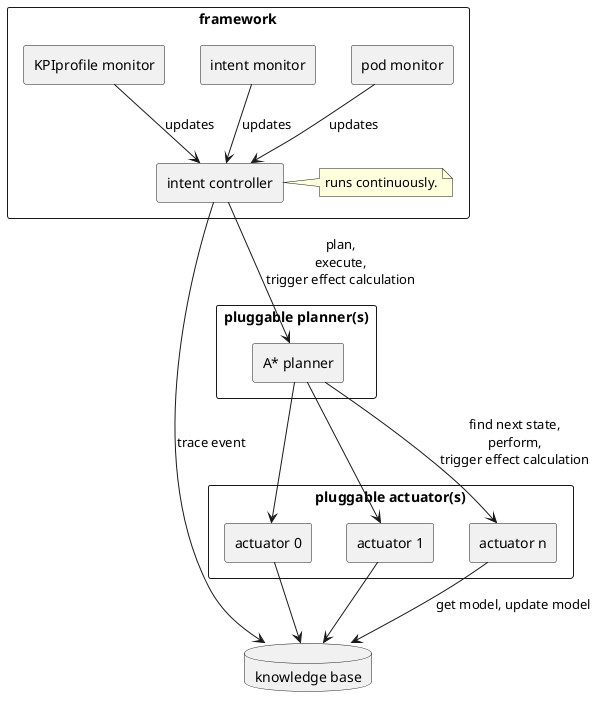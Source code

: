 @startuml
skinparam componentStyle rectangle

database "knowledge base" as kb

component framework {
   component "pod monitor" as pm
   component "intent monitor" as im
   component "KPIprofile monitor" as km
   component "intent controller" as ic
   note right: runs continuously.
   pm -down-> ic: updates
   im -down-> ic: updates
   km -down-> ic: updates
}
component "pluggable planner(s)" as plnr {
   component "A* planner" as astar
}
ic -down-> astar: plan,\nexecute,\ntrigger effect calculation
ic -down-> kb: trace event
component "pluggable actuator(s)" as act {
   component "actuator 0" as a0
   component "actuator 1" as a1
   component "actuator n" as a2
   a0 -down-> kb
   a1 -down-> kb
   a2 -down-> kb: get model, update model
}
astar -down-> a0
astar -down-> a1
astar -down-> a2: find next state,\nperform,\ntrigger effect calculation

@enduml
